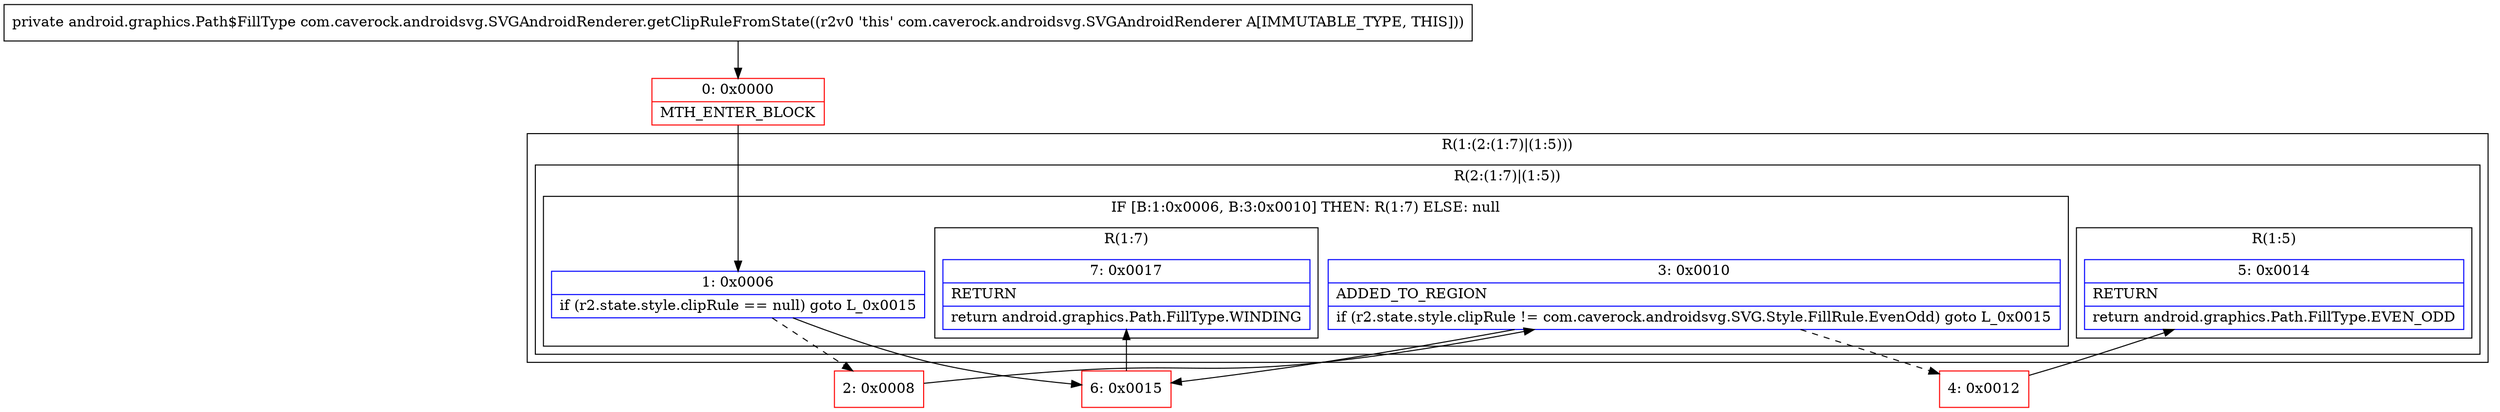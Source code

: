 digraph "CFG forcom.caverock.androidsvg.SVGAndroidRenderer.getClipRuleFromState()Landroid\/graphics\/Path$FillType;" {
subgraph cluster_Region_277345146 {
label = "R(1:(2:(1:7)|(1:5)))";
node [shape=record,color=blue];
subgraph cluster_Region_639345618 {
label = "R(2:(1:7)|(1:5))";
node [shape=record,color=blue];
subgraph cluster_IfRegion_1044004058 {
label = "IF [B:1:0x0006, B:3:0x0010] THEN: R(1:7) ELSE: null";
node [shape=record,color=blue];
Node_1 [shape=record,label="{1\:\ 0x0006|if (r2.state.style.clipRule == null) goto L_0x0015\l}"];
Node_3 [shape=record,label="{3\:\ 0x0010|ADDED_TO_REGION\l|if (r2.state.style.clipRule != com.caverock.androidsvg.SVG.Style.FillRule.EvenOdd) goto L_0x0015\l}"];
subgraph cluster_Region_867631698 {
label = "R(1:7)";
node [shape=record,color=blue];
Node_7 [shape=record,label="{7\:\ 0x0017|RETURN\l|return android.graphics.Path.FillType.WINDING\l}"];
}
}
subgraph cluster_Region_470039421 {
label = "R(1:5)";
node [shape=record,color=blue];
Node_5 [shape=record,label="{5\:\ 0x0014|RETURN\l|return android.graphics.Path.FillType.EVEN_ODD\l}"];
}
}
}
Node_0 [shape=record,color=red,label="{0\:\ 0x0000|MTH_ENTER_BLOCK\l}"];
Node_2 [shape=record,color=red,label="{2\:\ 0x0008}"];
Node_4 [shape=record,color=red,label="{4\:\ 0x0012}"];
Node_6 [shape=record,color=red,label="{6\:\ 0x0015}"];
MethodNode[shape=record,label="{private android.graphics.Path$FillType com.caverock.androidsvg.SVGAndroidRenderer.getClipRuleFromState((r2v0 'this' com.caverock.androidsvg.SVGAndroidRenderer A[IMMUTABLE_TYPE, THIS])) }"];
MethodNode -> Node_0;
Node_1 -> Node_2[style=dashed];
Node_1 -> Node_6;
Node_3 -> Node_4[style=dashed];
Node_3 -> Node_6;
Node_0 -> Node_1;
Node_2 -> Node_3;
Node_4 -> Node_5;
Node_6 -> Node_7;
}

